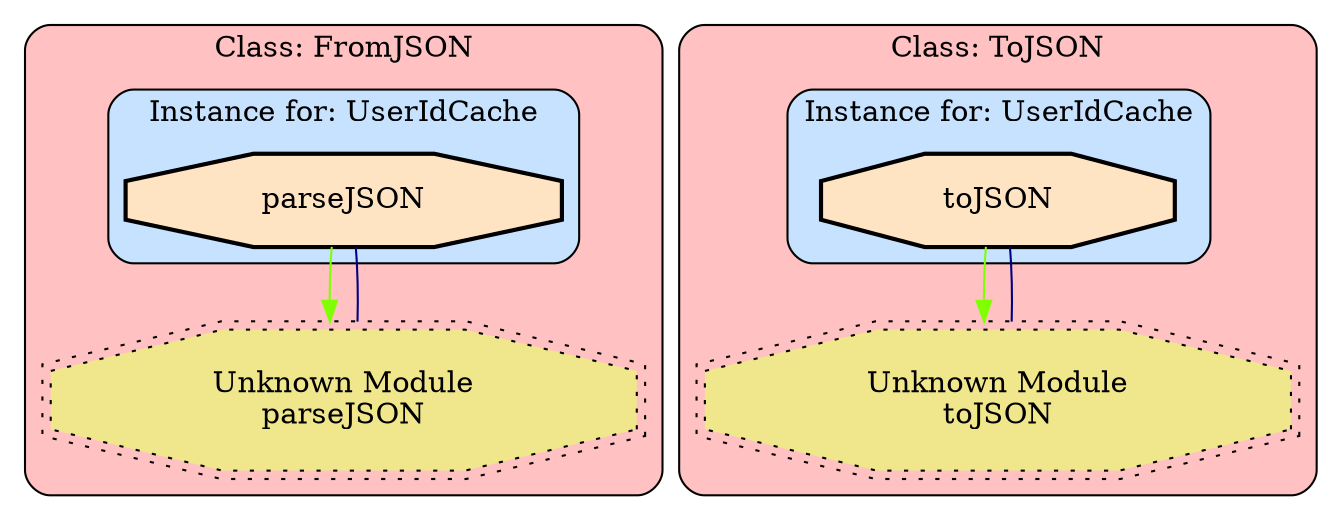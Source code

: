 digraph "Core of Snap.Snaplet.Auth.Backends.JsonFile" {
    node [margin="0.4,0.1"
         ,style=filled];
    subgraph cluster_Class_FromJSON {
        graph [label="Class: FromJSON"
              ,style="filled,rounded"
              ,fillcolor=rosybrown1];
        subgraph cluster_Class_FromJSON_Data_UserIdCache {
            graph [label="Instance for: UserIdCache"
                  ,style="filled,rounded"
                  ,fillcolor=slategray1];
            22 [label=parseJSON
               ,shape=octagon
               ,fillcolor=bisque
               ,style="filled,bold"];
        }
        31 [label="Unknown Module\nparseJSON"
           ,shape=doubleoctagon
           ,fillcolor=khaki
           ,style="filled,dotted"];
    }
    subgraph cluster_Class_ToJSON {
        graph [label="Class: ToJSON"
              ,style="filled,rounded"
              ,fillcolor=rosybrown1];
        subgraph cluster_Class_ToJSON_Data_UserIdCache {
            graph [label="Instance for: UserIdCache"
                  ,style="filled,rounded"
                  ,fillcolor=slategray1];
            26 [label=toJSON
               ,shape=octagon
               ,fillcolor=bisque
               ,style="filled,bold"];
        }
        32 [label="Unknown Module\ntoJSON"
           ,shape=doubleoctagon
           ,fillcolor=khaki
           ,style="filled,dotted"];
    }
    22 -> 31 [penwidth=1
             ,color=chartreuse];
    26 -> 32 [penwidth=1
             ,color=chartreuse];
    31 -> 22 [penwidth=1
             ,color=navy
             ,dir=none];
    32 -> 26 [penwidth=1
             ,color=navy
             ,dir=none];
}
